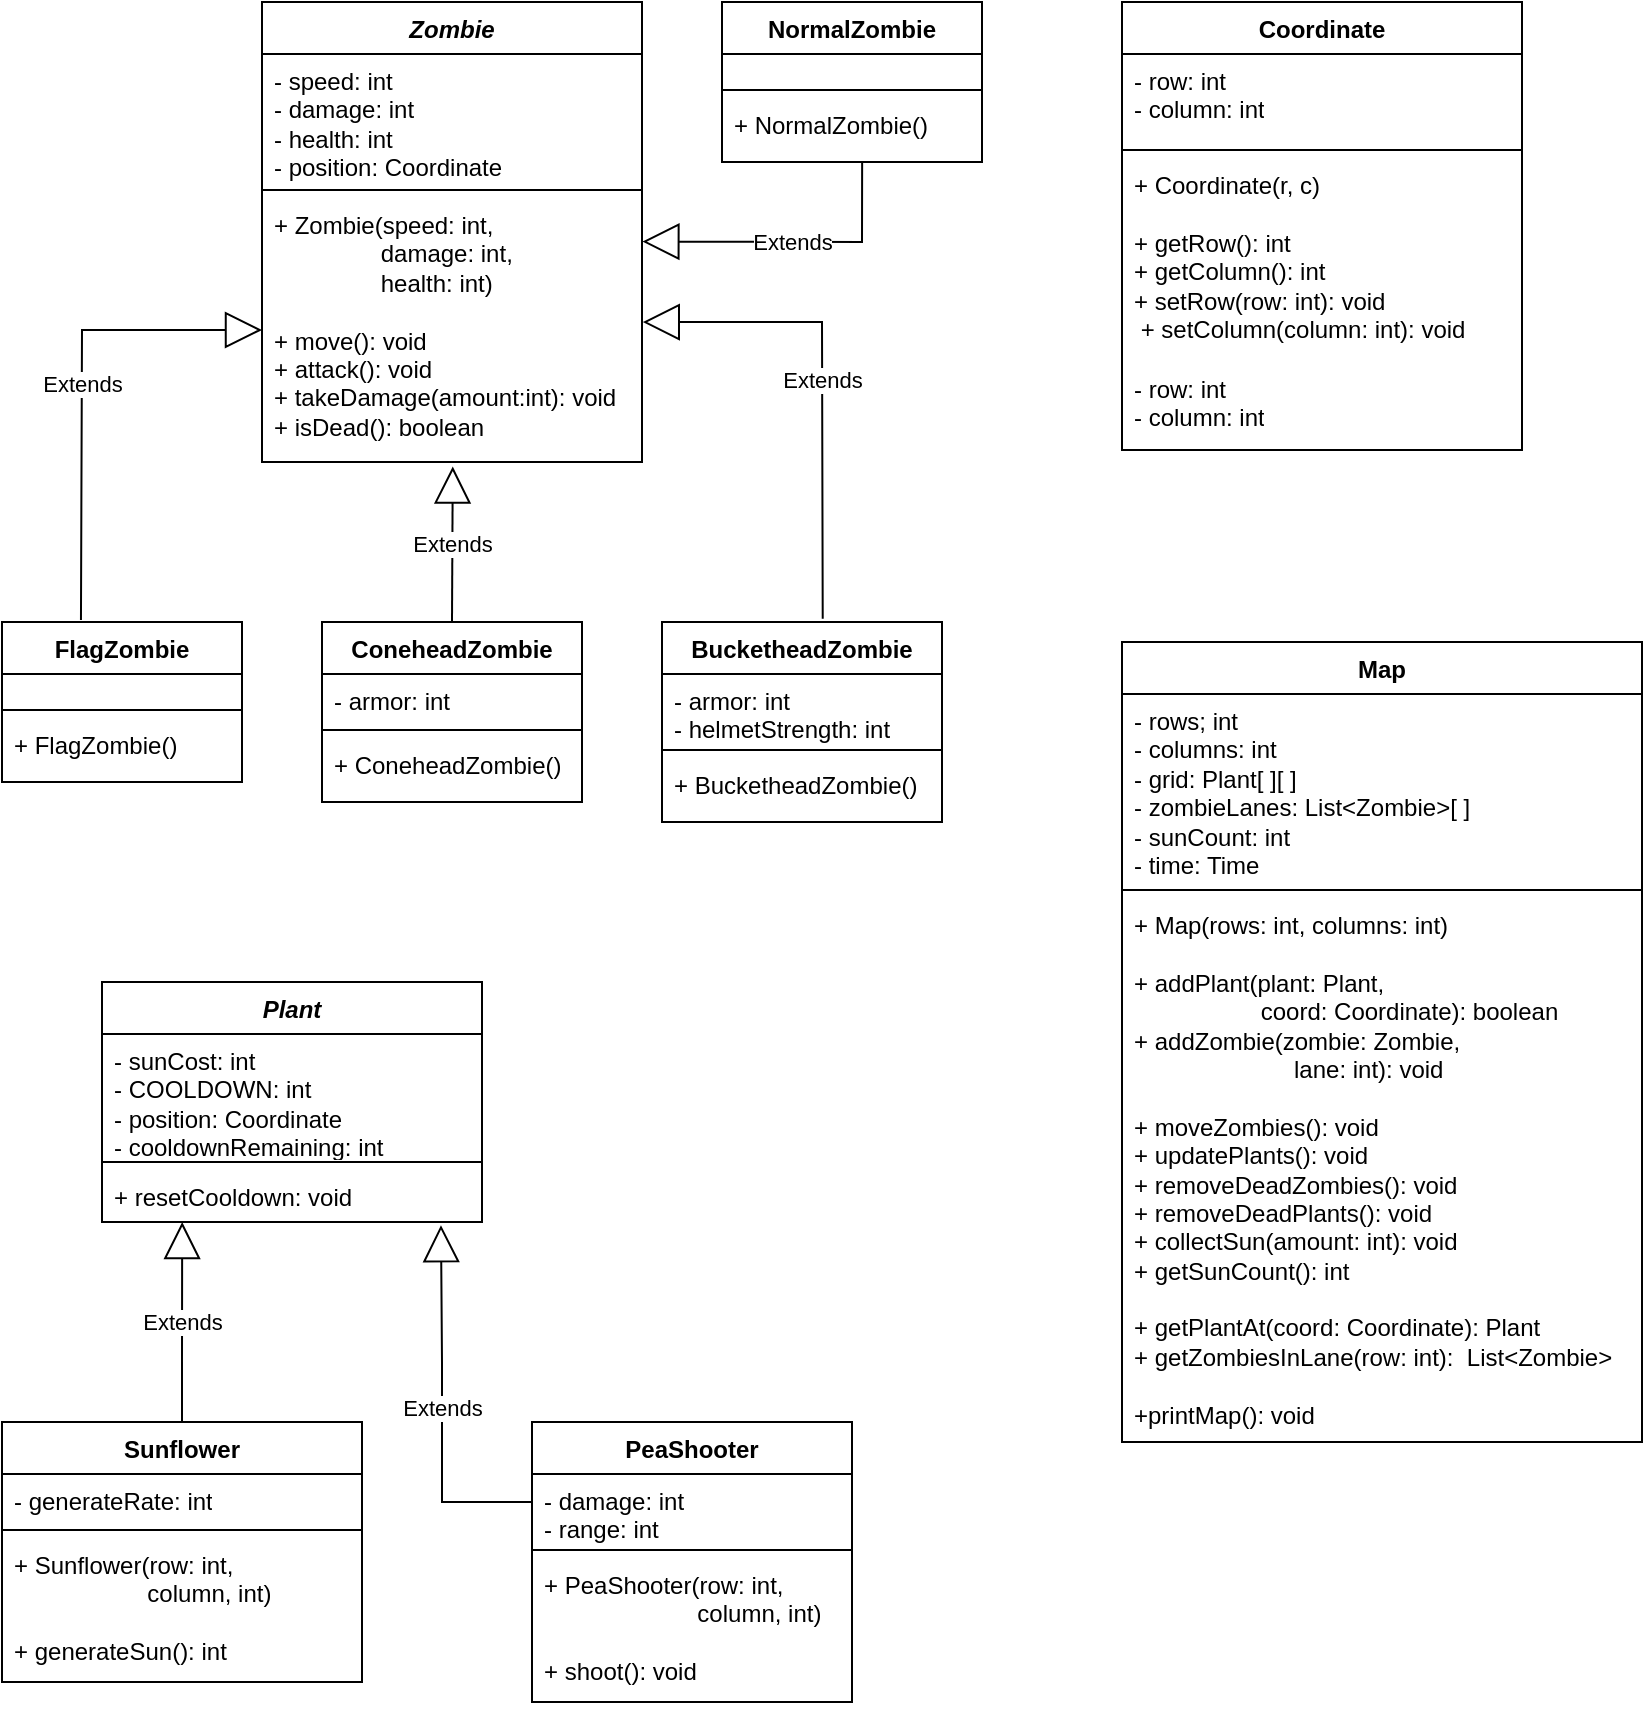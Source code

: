 <mxfile version="27.1.6">
  <diagram name="Page-1" id="KkggvEIpqsds3DYRrJEU">
    <mxGraphModel dx="653" dy="766" grid="1" gridSize="10" guides="1" tooltips="1" connect="1" arrows="1" fold="1" page="1" pageScale="1" pageWidth="850" pageHeight="1100" math="0" shadow="0">
      <root>
        <mxCell id="0" />
        <mxCell id="1" parent="0" />
        <mxCell id="VJJPFQEv_5rLpmrqwdH0-1" value="&lt;i&gt;Zombie&lt;/i&gt;" style="swimlane;fontStyle=1;align=center;verticalAlign=top;childLayout=stackLayout;horizontal=1;startSize=26;horizontalStack=0;resizeParent=1;resizeParentMax=0;resizeLast=0;collapsible=1;marginBottom=0;whiteSpace=wrap;html=1;" vertex="1" parent="1">
          <mxGeometry x="130" width="190" height="230" as="geometry" />
        </mxCell>
        <mxCell id="VJJPFQEv_5rLpmrqwdH0-2" value="- speed: int&lt;div&gt;- damage: int&lt;/div&gt;&lt;div&gt;- health: int&lt;/div&gt;&lt;div&gt;- position: Coordinate&lt;/div&gt;" style="text;strokeColor=none;fillColor=none;align=left;verticalAlign=top;spacingLeft=4;spacingRight=4;overflow=hidden;rotatable=0;points=[[0,0.5],[1,0.5]];portConstraint=eastwest;whiteSpace=wrap;html=1;" vertex="1" parent="VJJPFQEv_5rLpmrqwdH0-1">
          <mxGeometry y="26" width="190" height="64" as="geometry" />
        </mxCell>
        <mxCell id="VJJPFQEv_5rLpmrqwdH0-3" value="" style="line;strokeWidth=1;fillColor=none;align=left;verticalAlign=middle;spacingTop=-1;spacingLeft=3;spacingRight=3;rotatable=0;labelPosition=right;points=[];portConstraint=eastwest;strokeColor=inherit;" vertex="1" parent="VJJPFQEv_5rLpmrqwdH0-1">
          <mxGeometry y="90" width="190" height="8" as="geometry" />
        </mxCell>
        <mxCell id="VJJPFQEv_5rLpmrqwdH0-4" value="+ Zombie(speed: int,&amp;nbsp;&lt;div&gt;&lt;span style=&quot;white-space: pre;&quot;&gt;&#x9;&lt;/span&gt;&lt;span style=&quot;white-space: pre;&quot;&gt;&#x9;&lt;/span&gt;d&lt;span style=&quot;background-color: transparent; color: light-dark(rgb(0, 0, 0), rgb(255, 255, 255));&quot;&gt;amage: int,&amp;nbsp;&lt;/span&gt;&lt;/div&gt;&lt;div&gt;&lt;span style=&quot;background-color: transparent; color: light-dark(rgb(0, 0, 0), rgb(255, 255, 255));&quot;&gt;&lt;span style=&quot;white-space: pre;&quot;&gt;&#x9;&lt;/span&gt;&lt;span style=&quot;white-space: pre;&quot;&gt;&#x9;&lt;/span&gt;health: int)&lt;/span&gt;&lt;div&gt;&lt;br&gt;&lt;/div&gt;&lt;div&gt;+ move(): void&lt;/div&gt;&lt;div&gt;+ attack(): void&lt;/div&gt;&lt;div&gt;+ takeDamage(amount:int): void&lt;/div&gt;&lt;/div&gt;&lt;div&gt;+ isDead(): boolean&lt;/div&gt;" style="text;strokeColor=none;fillColor=none;align=left;verticalAlign=top;spacingLeft=4;spacingRight=4;overflow=hidden;rotatable=0;points=[[0,0.5],[1,0.5]];portConstraint=eastwest;whiteSpace=wrap;html=1;" vertex="1" parent="VJJPFQEv_5rLpmrqwdH0-1">
          <mxGeometry y="98" width="190" height="132" as="geometry" />
        </mxCell>
        <mxCell id="VJJPFQEv_5rLpmrqwdH0-5" value="&lt;i&gt;Plant&lt;/i&gt;" style="swimlane;fontStyle=1;align=center;verticalAlign=top;childLayout=stackLayout;horizontal=1;startSize=26;horizontalStack=0;resizeParent=1;resizeParentMax=0;resizeLast=0;collapsible=1;marginBottom=0;whiteSpace=wrap;html=1;" vertex="1" parent="1">
          <mxGeometry x="50" y="490" width="190" height="120" as="geometry" />
        </mxCell>
        <mxCell id="VJJPFQEv_5rLpmrqwdH0-6" value="- sunCost: int&lt;div&gt;- COOLDOWN: int&lt;/div&gt;&lt;div&gt;- position: Coordinate&lt;/div&gt;&lt;div&gt;- cooldownRemaining: int&lt;/div&gt;" style="text;strokeColor=none;fillColor=none;align=left;verticalAlign=top;spacingLeft=4;spacingRight=4;overflow=hidden;rotatable=0;points=[[0,0.5],[1,0.5]];portConstraint=eastwest;whiteSpace=wrap;html=1;" vertex="1" parent="VJJPFQEv_5rLpmrqwdH0-5">
          <mxGeometry y="26" width="190" height="60" as="geometry" />
        </mxCell>
        <mxCell id="VJJPFQEv_5rLpmrqwdH0-7" value="" style="line;strokeWidth=1;fillColor=none;align=left;verticalAlign=middle;spacingTop=-1;spacingLeft=3;spacingRight=3;rotatable=0;labelPosition=right;points=[];portConstraint=eastwest;strokeColor=inherit;" vertex="1" parent="VJJPFQEv_5rLpmrqwdH0-5">
          <mxGeometry y="86" width="190" height="8" as="geometry" />
        </mxCell>
        <mxCell id="VJJPFQEv_5rLpmrqwdH0-8" value="&lt;span style=&quot;background-color: transparent; color: light-dark(rgb(0, 0, 0), rgb(255, 255, 255));&quot;&gt;+ resetCooldown: void&lt;/span&gt;&lt;div&gt;&lt;div&gt;&lt;br&gt;&lt;/div&gt;&lt;/div&gt;" style="text;strokeColor=none;fillColor=none;align=left;verticalAlign=top;spacingLeft=4;spacingRight=4;overflow=hidden;rotatable=0;points=[[0,0.5],[1,0.5]];portConstraint=eastwest;whiteSpace=wrap;html=1;" vertex="1" parent="VJJPFQEv_5rLpmrqwdH0-5">
          <mxGeometry y="94" width="190" height="26" as="geometry" />
        </mxCell>
        <mxCell id="VJJPFQEv_5rLpmrqwdH0-9" value="FlagZombie" style="swimlane;fontStyle=1;align=center;verticalAlign=top;childLayout=stackLayout;horizontal=1;startSize=26;horizontalStack=0;resizeParent=1;resizeParentMax=0;resizeLast=0;collapsible=1;marginBottom=0;whiteSpace=wrap;html=1;" vertex="1" parent="1">
          <mxGeometry y="310" width="120" height="80" as="geometry" />
        </mxCell>
        <mxCell id="VJJPFQEv_5rLpmrqwdH0-10" value="&amp;nbsp; &amp;nbsp;&amp;nbsp;" style="text;strokeColor=none;fillColor=none;align=left;verticalAlign=top;spacingLeft=4;spacingRight=4;overflow=hidden;rotatable=0;points=[[0,0.5],[1,0.5]];portConstraint=eastwest;whiteSpace=wrap;html=1;" vertex="1" parent="VJJPFQEv_5rLpmrqwdH0-9">
          <mxGeometry y="26" width="120" height="14" as="geometry" />
        </mxCell>
        <mxCell id="VJJPFQEv_5rLpmrqwdH0-11" value="" style="line;strokeWidth=1;fillColor=none;align=left;verticalAlign=middle;spacingTop=-1;spacingLeft=3;spacingRight=3;rotatable=0;labelPosition=right;points=[];portConstraint=eastwest;strokeColor=inherit;" vertex="1" parent="VJJPFQEv_5rLpmrqwdH0-9">
          <mxGeometry y="40" width="120" height="8" as="geometry" />
        </mxCell>
        <mxCell id="VJJPFQEv_5rLpmrqwdH0-12" value="+ FlagZombie()" style="text;strokeColor=none;fillColor=none;align=left;verticalAlign=top;spacingLeft=4;spacingRight=4;overflow=hidden;rotatable=0;points=[[0,0.5],[1,0.5]];portConstraint=eastwest;whiteSpace=wrap;html=1;" vertex="1" parent="VJJPFQEv_5rLpmrqwdH0-9">
          <mxGeometry y="48" width="120" height="32" as="geometry" />
        </mxCell>
        <mxCell id="VJJPFQEv_5rLpmrqwdH0-13" value="ConeheadZombie" style="swimlane;fontStyle=1;align=center;verticalAlign=top;childLayout=stackLayout;horizontal=1;startSize=26;horizontalStack=0;resizeParent=1;resizeParentMax=0;resizeLast=0;collapsible=1;marginBottom=0;whiteSpace=wrap;html=1;" vertex="1" parent="1">
          <mxGeometry x="160" y="310" width="130" height="90" as="geometry" />
        </mxCell>
        <mxCell id="VJJPFQEv_5rLpmrqwdH0-14" value="- armor: int" style="text;strokeColor=none;fillColor=none;align=left;verticalAlign=top;spacingLeft=4;spacingRight=4;overflow=hidden;rotatable=0;points=[[0,0.5],[1,0.5]];portConstraint=eastwest;whiteSpace=wrap;html=1;" vertex="1" parent="VJJPFQEv_5rLpmrqwdH0-13">
          <mxGeometry y="26" width="130" height="24" as="geometry" />
        </mxCell>
        <mxCell id="VJJPFQEv_5rLpmrqwdH0-15" value="" style="line;strokeWidth=1;fillColor=none;align=left;verticalAlign=middle;spacingTop=-1;spacingLeft=3;spacingRight=3;rotatable=0;labelPosition=right;points=[];portConstraint=eastwest;strokeColor=inherit;" vertex="1" parent="VJJPFQEv_5rLpmrqwdH0-13">
          <mxGeometry y="50" width="130" height="8" as="geometry" />
        </mxCell>
        <mxCell id="VJJPFQEv_5rLpmrqwdH0-16" value="+ ConeheadZombie()" style="text;strokeColor=none;fillColor=none;align=left;verticalAlign=top;spacingLeft=4;spacingRight=4;overflow=hidden;rotatable=0;points=[[0,0.5],[1,0.5]];portConstraint=eastwest;whiteSpace=wrap;html=1;" vertex="1" parent="VJJPFQEv_5rLpmrqwdH0-13">
          <mxGeometry y="58" width="130" height="32" as="geometry" />
        </mxCell>
        <mxCell id="VJJPFQEv_5rLpmrqwdH0-17" value="BucketheadZombie" style="swimlane;fontStyle=1;align=center;verticalAlign=top;childLayout=stackLayout;horizontal=1;startSize=26;horizontalStack=0;resizeParent=1;resizeParentMax=0;resizeLast=0;collapsible=1;marginBottom=0;whiteSpace=wrap;html=1;" vertex="1" parent="1">
          <mxGeometry x="330" y="310" width="140" height="100" as="geometry" />
        </mxCell>
        <mxCell id="VJJPFQEv_5rLpmrqwdH0-18" value="- armor: int&lt;div&gt;- helmetStrength: int&lt;/div&gt;" style="text;strokeColor=none;fillColor=none;align=left;verticalAlign=top;spacingLeft=4;spacingRight=4;overflow=hidden;rotatable=0;points=[[0,0.5],[1,0.5]];portConstraint=eastwest;whiteSpace=wrap;html=1;" vertex="1" parent="VJJPFQEv_5rLpmrqwdH0-17">
          <mxGeometry y="26" width="140" height="34" as="geometry" />
        </mxCell>
        <mxCell id="VJJPFQEv_5rLpmrqwdH0-19" value="" style="line;strokeWidth=1;fillColor=none;align=left;verticalAlign=middle;spacingTop=-1;spacingLeft=3;spacingRight=3;rotatable=0;labelPosition=right;points=[];portConstraint=eastwest;strokeColor=inherit;" vertex="1" parent="VJJPFQEv_5rLpmrqwdH0-17">
          <mxGeometry y="60" width="140" height="8" as="geometry" />
        </mxCell>
        <mxCell id="VJJPFQEv_5rLpmrqwdH0-20" value="+ BucketheadZombie()" style="text;strokeColor=none;fillColor=none;align=left;verticalAlign=top;spacingLeft=4;spacingRight=4;overflow=hidden;rotatable=0;points=[[0,0.5],[1,0.5]];portConstraint=eastwest;whiteSpace=wrap;html=1;" vertex="1" parent="VJJPFQEv_5rLpmrqwdH0-17">
          <mxGeometry y="68" width="140" height="32" as="geometry" />
        </mxCell>
        <mxCell id="VJJPFQEv_5rLpmrqwdH0-21" value="Extends" style="endArrow=block;endSize=16;endFill=0;html=1;rounded=0;exitX=0.329;exitY=-0.013;exitDx=0;exitDy=0;exitPerimeter=0;" edge="1" parent="1" source="VJJPFQEv_5rLpmrqwdH0-9">
          <mxGeometry width="160" relative="1" as="geometry">
            <mxPoint x="30" y="290" as="sourcePoint" />
            <mxPoint x="130" y="164" as="targetPoint" />
            <Array as="points">
              <mxPoint x="40" y="164" />
            </Array>
          </mxGeometry>
        </mxCell>
        <mxCell id="VJJPFQEv_5rLpmrqwdH0-22" value="Extends" style="endArrow=block;endSize=16;endFill=0;html=1;rounded=0;exitX=0.5;exitY=0;exitDx=0;exitDy=0;entryX=0.502;entryY=1.017;entryDx=0;entryDy=0;entryPerimeter=0;" edge="1" parent="1" source="VJJPFQEv_5rLpmrqwdH0-13" target="VJJPFQEv_5rLpmrqwdH0-4">
          <mxGeometry width="160" relative="1" as="geometry">
            <mxPoint x="160" y="250" as="sourcePoint" />
            <mxPoint x="230" y="260" as="targetPoint" />
          </mxGeometry>
        </mxCell>
        <mxCell id="VJJPFQEv_5rLpmrqwdH0-23" value="Extends" style="endArrow=block;endSize=16;endFill=0;html=1;rounded=0;exitX=0.574;exitY=-0.016;exitDx=0;exitDy=0;exitPerimeter=0;entryX=1.002;entryY=0.47;entryDx=0;entryDy=0;entryPerimeter=0;" edge="1" parent="1" source="VJJPFQEv_5rLpmrqwdH0-17" target="VJJPFQEv_5rLpmrqwdH0-4">
          <mxGeometry width="160" relative="1" as="geometry">
            <mxPoint x="420" y="300" as="sourcePoint" />
            <mxPoint x="340" y="150" as="targetPoint" />
            <Array as="points">
              <mxPoint x="410" y="160" />
            </Array>
          </mxGeometry>
        </mxCell>
        <mxCell id="VJJPFQEv_5rLpmrqwdH0-24" value="Sunflower" style="swimlane;fontStyle=1;align=center;verticalAlign=top;childLayout=stackLayout;horizontal=1;startSize=26;horizontalStack=0;resizeParent=1;resizeParentMax=0;resizeLast=0;collapsible=1;marginBottom=0;whiteSpace=wrap;html=1;" vertex="1" parent="1">
          <mxGeometry y="710" width="180" height="130" as="geometry" />
        </mxCell>
        <mxCell id="VJJPFQEv_5rLpmrqwdH0-25" value="- generateRate: int" style="text;strokeColor=none;fillColor=none;align=left;verticalAlign=top;spacingLeft=4;spacingRight=4;overflow=hidden;rotatable=0;points=[[0,0.5],[1,0.5]];portConstraint=eastwest;whiteSpace=wrap;html=1;" vertex="1" parent="VJJPFQEv_5rLpmrqwdH0-24">
          <mxGeometry y="26" width="180" height="24" as="geometry" />
        </mxCell>
        <mxCell id="VJJPFQEv_5rLpmrqwdH0-26" value="" style="line;strokeWidth=1;fillColor=none;align=left;verticalAlign=middle;spacingTop=-1;spacingLeft=3;spacingRight=3;rotatable=0;labelPosition=right;points=[];portConstraint=eastwest;strokeColor=inherit;" vertex="1" parent="VJJPFQEv_5rLpmrqwdH0-24">
          <mxGeometry y="50" width="180" height="8" as="geometry" />
        </mxCell>
        <mxCell id="VJJPFQEv_5rLpmrqwdH0-27" value="+ Sunflower(row: int,&lt;div&gt;&lt;span style=&quot;white-space: pre;&quot;&gt;&#x9;&lt;/span&gt;&lt;span style=&quot;white-space: pre;&quot;&gt;&#x9;&lt;/span&gt;&amp;nbsp; &amp;nbsp; column, int)&lt;div&gt;&lt;br&gt;&lt;div&gt;+ generateSun(): int&lt;/div&gt;&lt;/div&gt;&lt;div&gt;&lt;br&gt;&lt;/div&gt;&lt;/div&gt;" style="text;strokeColor=none;fillColor=none;align=left;verticalAlign=top;spacingLeft=4;spacingRight=4;overflow=hidden;rotatable=0;points=[[0,0.5],[1,0.5]];portConstraint=eastwest;whiteSpace=wrap;html=1;" vertex="1" parent="VJJPFQEv_5rLpmrqwdH0-24">
          <mxGeometry y="58" width="180" height="72" as="geometry" />
        </mxCell>
        <mxCell id="VJJPFQEv_5rLpmrqwdH0-28" value="PeaShooter" style="swimlane;fontStyle=1;align=center;verticalAlign=top;childLayout=stackLayout;horizontal=1;startSize=26;horizontalStack=0;resizeParent=1;resizeParentMax=0;resizeLast=0;collapsible=1;marginBottom=0;whiteSpace=wrap;html=1;" vertex="1" parent="1">
          <mxGeometry x="265" y="710" width="160" height="140" as="geometry" />
        </mxCell>
        <mxCell id="VJJPFQEv_5rLpmrqwdH0-29" value="- damage: int&lt;div&gt;- range: int&lt;/div&gt;" style="text;strokeColor=none;fillColor=none;align=left;verticalAlign=top;spacingLeft=4;spacingRight=4;overflow=hidden;rotatable=0;points=[[0,0.5],[1,0.5]];portConstraint=eastwest;whiteSpace=wrap;html=1;" vertex="1" parent="VJJPFQEv_5rLpmrqwdH0-28">
          <mxGeometry y="26" width="160" height="34" as="geometry" />
        </mxCell>
        <mxCell id="VJJPFQEv_5rLpmrqwdH0-30" value="" style="line;strokeWidth=1;fillColor=none;align=left;verticalAlign=middle;spacingTop=-1;spacingLeft=3;spacingRight=3;rotatable=0;labelPosition=right;points=[];portConstraint=eastwest;strokeColor=inherit;" vertex="1" parent="VJJPFQEv_5rLpmrqwdH0-28">
          <mxGeometry y="60" width="160" height="8" as="geometry" />
        </mxCell>
        <mxCell id="VJJPFQEv_5rLpmrqwdH0-31" value="+ PeaShooter(row: int,&lt;div&gt;&lt;span style=&quot;white-space: pre;&quot;&gt;&#x9;&lt;/span&gt;&lt;span style=&quot;white-space: pre;&quot;&gt;&#x9;&lt;/span&gt;&amp;nbsp; &amp;nbsp; &amp;nbsp; &amp;nbsp;column, int)&lt;/div&gt;&lt;div&gt;&lt;br&gt;&lt;/div&gt;&lt;div&gt;+ shoot(): void&lt;/div&gt;" style="text;strokeColor=none;fillColor=none;align=left;verticalAlign=top;spacingLeft=4;spacingRight=4;overflow=hidden;rotatable=0;points=[[0,0.5],[1,0.5]];portConstraint=eastwest;whiteSpace=wrap;html=1;" vertex="1" parent="VJJPFQEv_5rLpmrqwdH0-28">
          <mxGeometry y="68" width="160" height="72" as="geometry" />
        </mxCell>
        <mxCell id="VJJPFQEv_5rLpmrqwdH0-32" value="Extends" style="endArrow=block;endSize=16;endFill=0;html=1;rounded=0;entryX=0.211;entryY=1;entryDx=0;entryDy=0;entryPerimeter=0;exitX=0.5;exitY=0;exitDx=0;exitDy=0;" edge="1" parent="1" source="VJJPFQEv_5rLpmrqwdH0-24" target="VJJPFQEv_5rLpmrqwdH0-8">
          <mxGeometry width="160" relative="1" as="geometry">
            <mxPoint x="40" y="680" as="sourcePoint" />
            <mxPoint x="240" y="620" as="targetPoint" />
            <Array as="points">
              <mxPoint x="90" y="680" />
            </Array>
          </mxGeometry>
        </mxCell>
        <mxCell id="VJJPFQEv_5rLpmrqwdH0-33" value="Extends" style="endArrow=block;endSize=16;endFill=0;html=1;rounded=0;entryX=0.892;entryY=1.061;entryDx=0;entryDy=0;entryPerimeter=0;exitX=0.001;exitY=0.411;exitDx=0;exitDy=0;exitPerimeter=0;" edge="1" parent="1" source="VJJPFQEv_5rLpmrqwdH0-29" target="VJJPFQEv_5rLpmrqwdH0-8">
          <mxGeometry width="160" relative="1" as="geometry">
            <mxPoint x="260" y="750" as="sourcePoint" />
            <mxPoint x="235" y="690" as="targetPoint" />
            <Array as="points">
              <mxPoint x="220" y="750" />
              <mxPoint x="220" y="680" />
            </Array>
          </mxGeometry>
        </mxCell>
        <mxCell id="VJJPFQEv_5rLpmrqwdH0-34" value="Coordinate" style="swimlane;fontStyle=1;align=center;verticalAlign=top;childLayout=stackLayout;horizontal=1;startSize=26;horizontalStack=0;resizeParent=1;resizeParentMax=0;resizeLast=0;collapsible=1;marginBottom=0;whiteSpace=wrap;html=1;" vertex="1" parent="1">
          <mxGeometry x="560" width="200" height="224" as="geometry" />
        </mxCell>
        <mxCell id="VJJPFQEv_5rLpmrqwdH0-35" value="- row: int&lt;div&gt;- column: int&lt;/div&gt;" style="text;strokeColor=none;fillColor=none;align=left;verticalAlign=top;spacingLeft=4;spacingRight=4;overflow=hidden;rotatable=0;points=[[0,0.5],[1,0.5]];portConstraint=eastwest;whiteSpace=wrap;html=1;" vertex="1" parent="VJJPFQEv_5rLpmrqwdH0-34">
          <mxGeometry y="26" width="200" height="44" as="geometry" />
        </mxCell>
        <mxCell id="VJJPFQEv_5rLpmrqwdH0-36" value="" style="line;strokeWidth=1;fillColor=none;align=left;verticalAlign=middle;spacingTop=-1;spacingLeft=3;spacingRight=3;rotatable=0;labelPosition=right;points=[];portConstraint=eastwest;strokeColor=inherit;" vertex="1" parent="VJJPFQEv_5rLpmrqwdH0-34">
          <mxGeometry y="70" width="200" height="8" as="geometry" />
        </mxCell>
        <mxCell id="VJJPFQEv_5rLpmrqwdH0-37" value="+ Coordinate(r, c)&lt;div&gt;&lt;br&gt;&lt;/div&gt;&lt;div&gt;+ getRow(): int&lt;/div&gt;&lt;div&gt;+ getColumn(): int&lt;/div&gt;&lt;div&gt;+ setRow(row: int): void&lt;/div&gt;&lt;div&gt;&lt;span style=&quot;background-color: transparent; color: light-dark(rgb(0, 0, 0), rgb(255, 255, 255));&quot;&gt;&amp;nbsp;+ setColumn(column: int): void&lt;/span&gt;&lt;/div&gt;" style="text;strokeColor=none;fillColor=none;align=left;verticalAlign=top;spacingLeft=4;spacingRight=4;overflow=hidden;rotatable=0;points=[[0,0.5],[1,0.5]];portConstraint=eastwest;whiteSpace=wrap;html=1;" vertex="1" parent="VJJPFQEv_5rLpmrqwdH0-34">
          <mxGeometry y="78" width="200" height="102" as="geometry" />
        </mxCell>
        <mxCell id="VJJPFQEv_5rLpmrqwdH0-38" value="- row: int&lt;div&gt;- column: int&lt;/div&gt;" style="text;strokeColor=none;fillColor=none;align=left;verticalAlign=top;spacingLeft=4;spacingRight=4;overflow=hidden;rotatable=0;points=[[0,0.5],[1,0.5]];portConstraint=eastwest;whiteSpace=wrap;html=1;" vertex="1" parent="VJJPFQEv_5rLpmrqwdH0-34">
          <mxGeometry y="180" width="200" height="44" as="geometry" />
        </mxCell>
        <mxCell id="VJJPFQEv_5rLpmrqwdH0-39" value="Map" style="swimlane;fontStyle=1;align=center;verticalAlign=top;childLayout=stackLayout;horizontal=1;startSize=26;horizontalStack=0;resizeParent=1;resizeParentMax=0;resizeLast=0;collapsible=1;marginBottom=0;whiteSpace=wrap;html=1;" vertex="1" parent="1">
          <mxGeometry x="560" y="320" width="260" height="400" as="geometry" />
        </mxCell>
        <mxCell id="VJJPFQEv_5rLpmrqwdH0-40" value="- rows; int&lt;div&gt;- columns: int&lt;/div&gt;&lt;div&gt;- grid: Plant[ ][ ]&lt;/div&gt;&lt;div&gt;- zombieLanes: List&amp;lt;Zombie&amp;gt;[ ]&lt;/div&gt;&lt;div&gt;- sunCount: int&lt;/div&gt;&lt;div&gt;- time: Time&lt;/div&gt;" style="text;strokeColor=none;fillColor=none;align=left;verticalAlign=top;spacingLeft=4;spacingRight=4;overflow=hidden;rotatable=0;points=[[0,0.5],[1,0.5]];portConstraint=eastwest;whiteSpace=wrap;html=1;" vertex="1" parent="VJJPFQEv_5rLpmrqwdH0-39">
          <mxGeometry y="26" width="260" height="94" as="geometry" />
        </mxCell>
        <mxCell id="VJJPFQEv_5rLpmrqwdH0-41" value="" style="line;strokeWidth=1;fillColor=none;align=left;verticalAlign=middle;spacingTop=-1;spacingLeft=3;spacingRight=3;rotatable=0;labelPosition=right;points=[];portConstraint=eastwest;strokeColor=inherit;" vertex="1" parent="VJJPFQEv_5rLpmrqwdH0-39">
          <mxGeometry y="120" width="260" height="8" as="geometry" />
        </mxCell>
        <mxCell id="VJJPFQEv_5rLpmrqwdH0-42" value="+ Map(rows: int, columns: int)&lt;div&gt;&lt;br&gt;&lt;/div&gt;&lt;div&gt;+ addPlant(plant: Plant,&lt;/div&gt;&lt;div&gt;&lt;span style=&quot;white-space: pre;&quot;&gt;&#x9;&lt;/span&gt;&lt;span style=&quot;white-space: pre;&quot;&gt;&#x9;&lt;/span&gt;&amp;nbsp; &amp;nbsp;coord: Coordinate&lt;span style=&quot;background-color: transparent; color: light-dark(rgb(0, 0, 0), rgb(255, 255, 255));&quot;&gt;): boolean&lt;/span&gt;&lt;/div&gt;&lt;div&gt;&lt;span style=&quot;background-color: transparent; color: light-dark(rgb(0, 0, 0), rgb(255, 255, 255));&quot;&gt;+ addZombie(zombie: Zombie,&lt;/span&gt;&lt;/div&gt;&lt;div&gt;&lt;span style=&quot;background-color: transparent; color: light-dark(rgb(0, 0, 0), rgb(255, 255, 255));&quot;&gt;&lt;span style=&quot;white-space: pre;&quot;&gt;&#x9;&lt;/span&gt;&lt;span style=&quot;white-space: pre;&quot;&gt;&#x9;&lt;/span&gt;&lt;span style=&quot;white-space: pre;&quot;&gt;&#x9;&lt;/span&gt;lane: int): void&lt;/span&gt;&lt;/div&gt;&lt;div&gt;&lt;span style=&quot;background-color: transparent; color: light-dark(rgb(0, 0, 0), rgb(255, 255, 255));&quot;&gt;&lt;br&gt;&lt;/span&gt;&lt;/div&gt;&lt;div&gt;&lt;span style=&quot;background-color: transparent; color: light-dark(rgb(0, 0, 0), rgb(255, 255, 255));&quot;&gt;+ moveZombies(): void&lt;/span&gt;&lt;/div&gt;&lt;div&gt;&lt;span style=&quot;background-color: transparent; color: light-dark(rgb(0, 0, 0), rgb(255, 255, 255));&quot;&gt;+ updatePlants(): void&lt;/span&gt;&lt;/div&gt;&lt;div&gt;&lt;span style=&quot;background-color: transparent; color: light-dark(rgb(0, 0, 0), rgb(255, 255, 255));&quot;&gt;+ removeDeadZombies(): void&lt;/span&gt;&lt;/div&gt;&lt;div&gt;&lt;span style=&quot;background-color: transparent; color: light-dark(rgb(0, 0, 0), rgb(255, 255, 255));&quot;&gt;+ removeDeadPlants(): void&lt;br&gt;&lt;/span&gt;&lt;/div&gt;&lt;div&gt;&lt;span style=&quot;background-color: transparent; color: light-dark(rgb(0, 0, 0), rgb(255, 255, 255));&quot;&gt;+ collectSun(amount: int): void&lt;/span&gt;&lt;/div&gt;&lt;div&gt;&lt;span style=&quot;background-color: transparent; color: light-dark(rgb(0, 0, 0), rgb(255, 255, 255));&quot;&gt;+ getSunCount(): int&lt;/span&gt;&lt;/div&gt;&lt;div&gt;&lt;span style=&quot;background-color: transparent; color: light-dark(rgb(0, 0, 0), rgb(255, 255, 255));&quot;&gt;&lt;br&gt;&lt;/span&gt;&lt;/div&gt;&lt;div&gt;&lt;span style=&quot;background-color: transparent; color: light-dark(rgb(0, 0, 0), rgb(255, 255, 255));&quot;&gt;+ getPlantAt(coord: Coordinate): Plant&lt;/span&gt;&lt;/div&gt;&lt;div&gt;&lt;span style=&quot;background-color: transparent; color: light-dark(rgb(0, 0, 0), rgb(255, 255, 255));&quot;&gt;+ getZombiesInLane(row: int):&amp;nbsp; List&amp;lt;Zombie&amp;gt;&lt;/span&gt;&lt;/div&gt;&lt;div&gt;&lt;span style=&quot;background-color: transparent; color: light-dark(rgb(0, 0, 0), rgb(255, 255, 255));&quot;&gt;&lt;br&gt;&lt;/span&gt;&lt;/div&gt;&lt;div&gt;&lt;span style=&quot;background-color: transparent; color: light-dark(rgb(0, 0, 0), rgb(255, 255, 255));&quot;&gt;+printMap(): void&amp;nbsp;&lt;/span&gt;&lt;/div&gt;" style="text;strokeColor=none;fillColor=none;align=left;verticalAlign=top;spacingLeft=4;spacingRight=4;overflow=hidden;rotatable=0;points=[[0,0.5],[1,0.5]];portConstraint=eastwest;whiteSpace=wrap;html=1;" vertex="1" parent="VJJPFQEv_5rLpmrqwdH0-39">
          <mxGeometry y="128" width="260" height="272" as="geometry" />
        </mxCell>
        <mxCell id="VJJPFQEv_5rLpmrqwdH0-51" value="NormalZombie" style="swimlane;fontStyle=1;align=center;verticalAlign=top;childLayout=stackLayout;horizontal=1;startSize=26;horizontalStack=0;resizeParent=1;resizeParentMax=0;resizeLast=0;collapsible=1;marginBottom=0;whiteSpace=wrap;html=1;" vertex="1" parent="1">
          <mxGeometry x="360" width="130" height="80" as="geometry" />
        </mxCell>
        <mxCell id="VJJPFQEv_5rLpmrqwdH0-52" value="&amp;nbsp;" style="text;strokeColor=none;fillColor=none;align=left;verticalAlign=top;spacingLeft=4;spacingRight=4;overflow=hidden;rotatable=0;points=[[0,0.5],[1,0.5]];portConstraint=eastwest;whiteSpace=wrap;html=1;" vertex="1" parent="VJJPFQEv_5rLpmrqwdH0-51">
          <mxGeometry y="26" width="130" height="14" as="geometry" />
        </mxCell>
        <mxCell id="VJJPFQEv_5rLpmrqwdH0-53" value="" style="line;strokeWidth=1;fillColor=none;align=left;verticalAlign=middle;spacingTop=-1;spacingLeft=3;spacingRight=3;rotatable=0;labelPosition=right;points=[];portConstraint=eastwest;strokeColor=inherit;" vertex="1" parent="VJJPFQEv_5rLpmrqwdH0-51">
          <mxGeometry y="40" width="130" height="8" as="geometry" />
        </mxCell>
        <mxCell id="VJJPFQEv_5rLpmrqwdH0-54" value="+ NormalZombie()" style="text;strokeColor=none;fillColor=none;align=left;verticalAlign=top;spacingLeft=4;spacingRight=4;overflow=hidden;rotatable=0;points=[[0,0.5],[1,0.5]];portConstraint=eastwest;whiteSpace=wrap;html=1;" vertex="1" parent="VJJPFQEv_5rLpmrqwdH0-51">
          <mxGeometry y="48" width="130" height="32" as="geometry" />
        </mxCell>
        <mxCell id="VJJPFQEv_5rLpmrqwdH0-55" value="Extends" style="endArrow=block;endSize=16;endFill=0;html=1;rounded=0;entryX=1.001;entryY=0.165;entryDx=0;entryDy=0;entryPerimeter=0;exitX=0.539;exitY=1.012;exitDx=0;exitDy=0;exitPerimeter=0;" edge="1" parent="1" source="VJJPFQEv_5rLpmrqwdH0-54" target="VJJPFQEv_5rLpmrqwdH0-4">
          <mxGeometry width="160" relative="1" as="geometry">
            <mxPoint x="430" y="90" as="sourcePoint" />
            <mxPoint x="425" y="170" as="targetPoint" />
            <Array as="points">
              <mxPoint x="430" y="120" />
            </Array>
          </mxGeometry>
        </mxCell>
      </root>
    </mxGraphModel>
  </diagram>
</mxfile>
